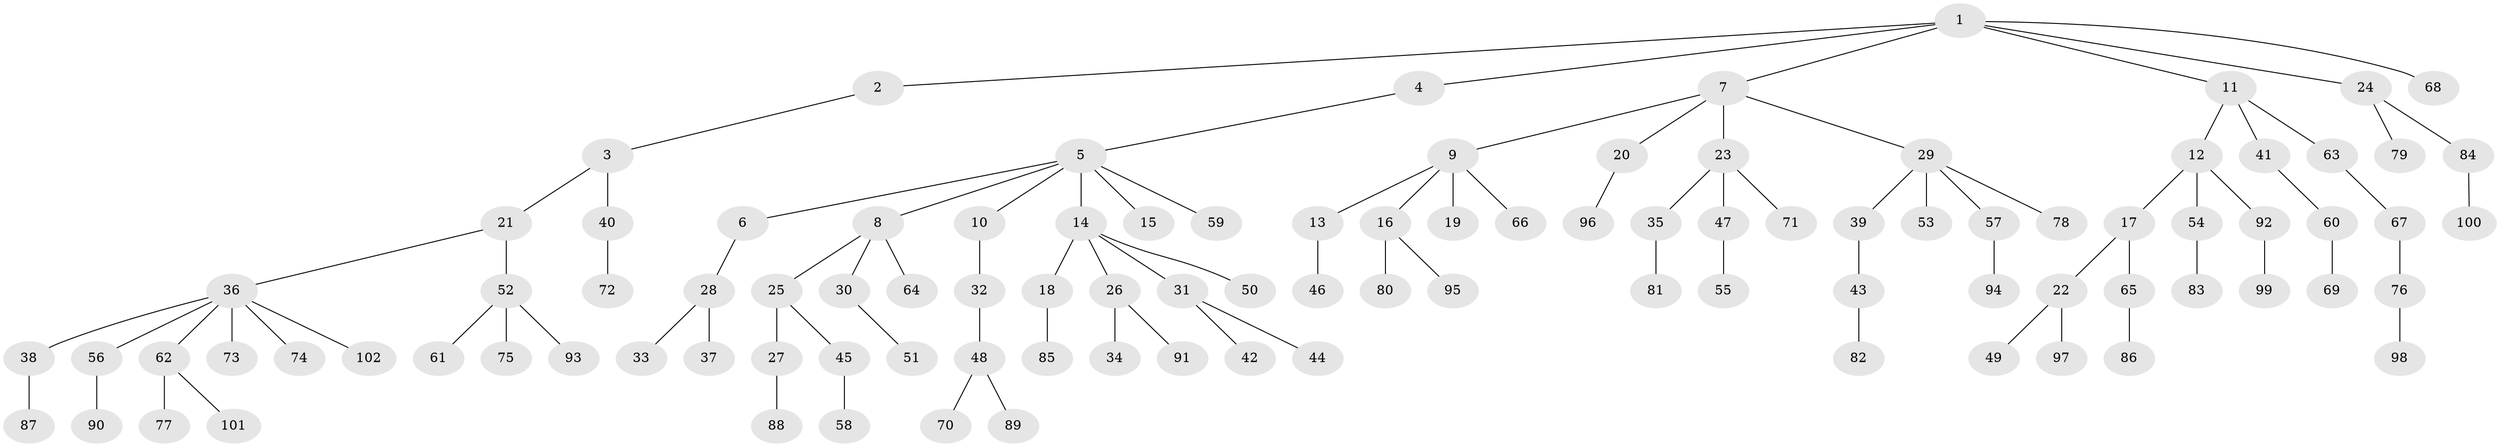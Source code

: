 // Generated by graph-tools (version 1.1) at 2025/50/03/09/25 03:50:21]
// undirected, 102 vertices, 101 edges
graph export_dot {
graph [start="1"]
  node [color=gray90,style=filled];
  1;
  2;
  3;
  4;
  5;
  6;
  7;
  8;
  9;
  10;
  11;
  12;
  13;
  14;
  15;
  16;
  17;
  18;
  19;
  20;
  21;
  22;
  23;
  24;
  25;
  26;
  27;
  28;
  29;
  30;
  31;
  32;
  33;
  34;
  35;
  36;
  37;
  38;
  39;
  40;
  41;
  42;
  43;
  44;
  45;
  46;
  47;
  48;
  49;
  50;
  51;
  52;
  53;
  54;
  55;
  56;
  57;
  58;
  59;
  60;
  61;
  62;
  63;
  64;
  65;
  66;
  67;
  68;
  69;
  70;
  71;
  72;
  73;
  74;
  75;
  76;
  77;
  78;
  79;
  80;
  81;
  82;
  83;
  84;
  85;
  86;
  87;
  88;
  89;
  90;
  91;
  92;
  93;
  94;
  95;
  96;
  97;
  98;
  99;
  100;
  101;
  102;
  1 -- 2;
  1 -- 4;
  1 -- 7;
  1 -- 11;
  1 -- 24;
  1 -- 68;
  2 -- 3;
  3 -- 21;
  3 -- 40;
  4 -- 5;
  5 -- 6;
  5 -- 8;
  5 -- 10;
  5 -- 14;
  5 -- 15;
  5 -- 59;
  6 -- 28;
  7 -- 9;
  7 -- 20;
  7 -- 23;
  7 -- 29;
  8 -- 25;
  8 -- 30;
  8 -- 64;
  9 -- 13;
  9 -- 16;
  9 -- 19;
  9 -- 66;
  10 -- 32;
  11 -- 12;
  11 -- 41;
  11 -- 63;
  12 -- 17;
  12 -- 54;
  12 -- 92;
  13 -- 46;
  14 -- 18;
  14 -- 26;
  14 -- 31;
  14 -- 50;
  16 -- 80;
  16 -- 95;
  17 -- 22;
  17 -- 65;
  18 -- 85;
  20 -- 96;
  21 -- 36;
  21 -- 52;
  22 -- 49;
  22 -- 97;
  23 -- 35;
  23 -- 47;
  23 -- 71;
  24 -- 79;
  24 -- 84;
  25 -- 27;
  25 -- 45;
  26 -- 34;
  26 -- 91;
  27 -- 88;
  28 -- 33;
  28 -- 37;
  29 -- 39;
  29 -- 53;
  29 -- 57;
  29 -- 78;
  30 -- 51;
  31 -- 42;
  31 -- 44;
  32 -- 48;
  35 -- 81;
  36 -- 38;
  36 -- 56;
  36 -- 62;
  36 -- 73;
  36 -- 74;
  36 -- 102;
  38 -- 87;
  39 -- 43;
  40 -- 72;
  41 -- 60;
  43 -- 82;
  45 -- 58;
  47 -- 55;
  48 -- 70;
  48 -- 89;
  52 -- 61;
  52 -- 75;
  52 -- 93;
  54 -- 83;
  56 -- 90;
  57 -- 94;
  60 -- 69;
  62 -- 77;
  62 -- 101;
  63 -- 67;
  65 -- 86;
  67 -- 76;
  76 -- 98;
  84 -- 100;
  92 -- 99;
}
